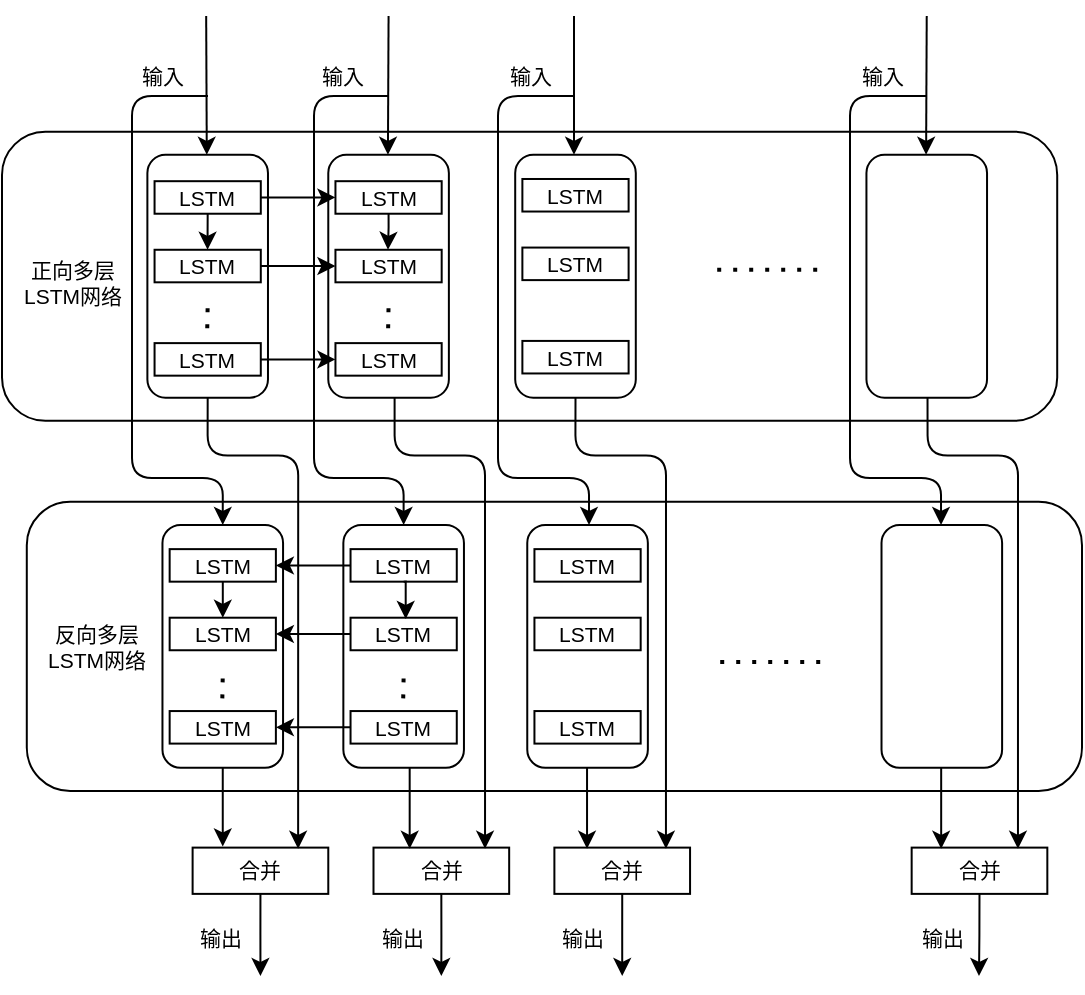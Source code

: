 <mxfile version="14.4.4" type="github">
  <diagram id="JIANmT2nnOIBF4YDTT5s" name="第 1 页">
    <mxGraphModel dx="677" dy="382" grid="1" gridSize="10" guides="1" tooltips="1" connect="1" arrows="1" fold="1" page="1" pageScale="1" pageWidth="827" pageHeight="1169" math="0" shadow="0">
      <root>
        <mxCell id="0" />
        <mxCell id="1" parent="0" />
        <mxCell id="ffXGzlUsW7iirdP9C00W-28" value="" style="rounded=1;whiteSpace=wrap;html=1;fillColor=none;container=0;fontSize=10.5;" vertex="1" parent="1">
          <mxGeometry x="120" y="387.828" width="527.607" height="144.578" as="geometry" />
        </mxCell>
        <mxCell id="ffXGzlUsW7iirdP9C00W-2" value="" style="rounded=1;whiteSpace=wrap;html=1;container=0;fontSize=10.5;" vertex="1" parent="1">
          <mxGeometry x="192.691" y="399.398" width="60.298" height="121.446" as="geometry" />
        </mxCell>
        <mxCell id="ffXGzlUsW7iirdP9C00W-5" value="" style="endArrow=none;dashed=1;html=1;dashPattern=1 3;strokeWidth=2;fontSize=10.5;" edge="1" parent="1">
          <mxGeometry x="132.393" y="330" width="44.262" height="40.678" as="geometry">
            <mxPoint x="222.622" y="486.145" as="sourcePoint" />
            <mxPoint x="222.84" y="474.578" as="targetPoint" />
          </mxGeometry>
        </mxCell>
        <mxCell id="ffXGzlUsW7iirdP9C00W-7" value="" style="rounded=1;whiteSpace=wrap;html=1;container=0;fontSize=10.5;" vertex="1" parent="1">
          <mxGeometry x="283.138" y="399.398" width="60.298" height="121.446" as="geometry" />
        </mxCell>
        <mxCell id="ffXGzlUsW7iirdP9C00W-12" value="" style="endArrow=none;dashed=1;html=1;dashPattern=1 3;strokeWidth=2;fontSize=10.5;" edge="1" parent="1">
          <mxGeometry x="132.393" y="330" width="44.262" height="40.678" as="geometry">
            <mxPoint x="313.069" y="486.145" as="sourcePoint" />
            <mxPoint x="313.287" y="474.578" as="targetPoint" />
          </mxGeometry>
        </mxCell>
        <mxCell id="ffXGzlUsW7iirdP9C00W-22" value="" style="rounded=1;whiteSpace=wrap;html=1;container=0;fontSize=10.5;" vertex="1" parent="1">
          <mxGeometry x="376.6" y="399.398" width="60.298" height="121.446" as="geometry" />
        </mxCell>
        <mxCell id="ffXGzlUsW7iirdP9C00W-23" value="" style="rounded=1;whiteSpace=wrap;html=1;container=0;fontSize=10.5;" vertex="1" parent="1">
          <mxGeometry x="552.218" y="399.398" width="60.298" height="121.446" as="geometry" />
        </mxCell>
        <mxCell id="ffXGzlUsW7iirdP9C00W-24" value="" style="endArrow=classic;html=1;entryX=0.5;entryY=0;entryDx=0;entryDy=0;edgeStyle=orthogonalEdgeStyle;fontSize=10.5;" edge="1" parent="1" target="ffXGzlUsW7iirdP9C00W-30">
          <mxGeometry x="132.393" y="330" width="44.262" height="40.678" as="geometry">
            <mxPoint x="223" y="370" as="sourcePoint" />
            <mxPoint x="479.106" y="457.229" as="targetPoint" />
            <Array as="points">
              <mxPoint x="223" y="370" />
              <mxPoint x="185" y="370" />
              <mxPoint x="185" y="561" />
              <mxPoint x="230" y="561" />
            </Array>
          </mxGeometry>
        </mxCell>
        <mxCell id="ffXGzlUsW7iirdP9C00W-25" value="" style="endArrow=classic;html=1;entryX=0.5;entryY=0;entryDx=0;entryDy=0;fontSize=10.5;" edge="1" parent="1">
          <mxGeometry x="132.393" y="330" width="44.262" height="40.678" as="geometry">
            <mxPoint x="313.287" y="330" as="sourcePoint" />
            <mxPoint x="312.971" y="399.398" as="targetPoint" />
          </mxGeometry>
        </mxCell>
        <mxCell id="ffXGzlUsW7iirdP9C00W-26" value="" style="endArrow=classic;html=1;entryX=0.5;entryY=0;entryDx=0;entryDy=0;fontSize=10.5;" edge="1" parent="1">
          <mxGeometry x="132.393" y="330" width="44.262" height="40.678" as="geometry">
            <mxPoint x="405.995" y="330" as="sourcePoint" />
            <mxPoint x="405.995" y="399.398" as="targetPoint" />
          </mxGeometry>
        </mxCell>
        <mxCell id="ffXGzlUsW7iirdP9C00W-27" value="" style="endArrow=classic;html=1;entryX=0.5;entryY=0;entryDx=0;entryDy=0;fontSize=10.5;" edge="1" parent="1">
          <mxGeometry x="132.393" y="330" width="44.262" height="40.678" as="geometry">
            <mxPoint x="582.366" y="330" as="sourcePoint" />
            <mxPoint x="582.05" y="399.398" as="targetPoint" />
          </mxGeometry>
        </mxCell>
        <mxCell id="ffXGzlUsW7iirdP9C00W-29" value="" style="rounded=1;whiteSpace=wrap;html=1;fillColor=none;container=0;fontSize=10.5;" vertex="1" parent="1">
          <mxGeometry x="132.393" y="572.892" width="527.607" height="144.578" as="geometry" />
        </mxCell>
        <mxCell id="ffXGzlUsW7iirdP9C00W-30" value="" style="rounded=1;whiteSpace=wrap;html=1;container=0;fontSize=10.5;" vertex="1" parent="1">
          <mxGeometry x="200.229" y="584.458" width="60.298" height="121.446" as="geometry" />
        </mxCell>
        <mxCell id="ffXGzlUsW7iirdP9C00W-31" value="" style="edgeStyle=orthogonalEdgeStyle;rounded=0;orthogonalLoop=1;jettySize=auto;html=1;fontSize=10.5;entryX=0.5;entryY=0;entryDx=0;entryDy=0;" edge="1" parent="1" source="ffXGzlUsW7iirdP9C00W-111" target="ffXGzlUsW7iirdP9C00W-110">
          <mxGeometry x="136.103" y="330.13" as="geometry">
            <mxPoint x="229.195" y="614.869" as="sourcePoint" />
            <mxPoint x="229.195" y="630.853" as="targetPoint" />
            <Array as="points">
              <mxPoint x="230" y="631" />
            </Array>
          </mxGeometry>
        </mxCell>
        <mxCell id="ffXGzlUsW7iirdP9C00W-35" value="" style="endArrow=none;dashed=1;html=1;dashPattern=1 3;strokeWidth=2;fontSize=10.5;" edge="1" parent="1">
          <mxGeometry x="132.393" y="330" width="44.262" height="40.678" as="geometry">
            <mxPoint x="230.159" y="671.205" as="sourcePoint" />
            <mxPoint x="230.378" y="659.639" as="targetPoint" />
          </mxGeometry>
        </mxCell>
        <mxCell id="ffXGzlUsW7iirdP9C00W-36" value="" style="rounded=1;whiteSpace=wrap;html=1;container=0;fontSize=10.5;" vertex="1" parent="1">
          <mxGeometry x="290.675" y="584.458" width="60.298" height="121.446" as="geometry" />
        </mxCell>
        <mxCell id="ffXGzlUsW7iirdP9C00W-41" value="" style="endArrow=none;dashed=1;html=1;dashPattern=1 3;strokeWidth=2;fontSize=10.5;" edge="1" parent="1">
          <mxGeometry x="132.393" y="330" width="44.262" height="40.678" as="geometry">
            <mxPoint x="320.606" y="671.205" as="sourcePoint" />
            <mxPoint x="320.824" y="659.639" as="targetPoint" />
          </mxGeometry>
        </mxCell>
        <mxCell id="ffXGzlUsW7iirdP9C00W-45" value="" style="rounded=1;whiteSpace=wrap;html=1;container=0;fontSize=10.5;" vertex="1" parent="1">
          <mxGeometry x="382.63" y="584.458" width="60.298" height="121.446" as="geometry" />
        </mxCell>
        <mxCell id="ffXGzlUsW7iirdP9C00W-46" value="" style="rounded=1;whiteSpace=wrap;html=1;container=0;fontSize=10.5;" vertex="1" parent="1">
          <mxGeometry x="559.755" y="584.458" width="60.298" height="121.446" as="geometry" />
        </mxCell>
        <mxCell id="ffXGzlUsW7iirdP9C00W-54" value="" style="endArrow=classic;html=1;entryX=0.5;entryY=0;entryDx=0;entryDy=0;fontSize=10.5;" edge="1" parent="1">
          <mxGeometry x="132.393" y="330" width="44.262" height="40.678" as="geometry">
            <mxPoint x="222.087" y="330" as="sourcePoint" />
            <mxPoint x="222.396" y="399.398" as="targetPoint" />
          </mxGeometry>
        </mxCell>
        <mxCell id="ffXGzlUsW7iirdP9C00W-55" value="" style="endArrow=classic;html=1;exitX=0.5;exitY=1;exitDx=0;exitDy=0;fontSize=10.5;" edge="1" parent="1" source="ffXGzlUsW7iirdP9C00W-30">
          <mxGeometry x="132.393" y="330" width="44.262" height="40.678" as="geometry">
            <mxPoint x="531.867" y="642.289" as="sourcePoint" />
            <mxPoint x="230.378" y="745.229" as="targetPoint" />
          </mxGeometry>
        </mxCell>
        <mxCell id="ffXGzlUsW7iirdP9C00W-57" value="" style="endArrow=classic;html=1;exitX=0.5;exitY=1;exitDx=0;exitDy=0;edgeStyle=orthogonalEdgeStyle;fontSize=10.5;" edge="1" parent="1" source="ffXGzlUsW7iirdP9C00W-2">
          <mxGeometry x="132.393" y="330" width="44.262" height="40.678" as="geometry">
            <mxPoint x="531.867" y="642.289" as="sourcePoint" />
            <mxPoint x="268.064" y="746.386" as="targetPoint" />
            <Array as="points">
              <mxPoint x="222.84" y="549.759" />
              <mxPoint x="268.064" y="549.759" />
            </Array>
          </mxGeometry>
        </mxCell>
        <mxCell id="ffXGzlUsW7iirdP9C00W-78" style="edgeStyle=orthogonalEdgeStyle;rounded=0;orthogonalLoop=1;jettySize=auto;html=1;exitX=0.5;exitY=1;exitDx=0;exitDy=0;fontSize=10.5;" edge="1" parent="1" source="ffXGzlUsW7iirdP9C00W-58">
          <mxGeometry x="132.393" y="330" as="geometry">
            <mxPoint x="249.221" y="810" as="targetPoint" />
          </mxGeometry>
        </mxCell>
        <mxCell id="ffXGzlUsW7iirdP9C00W-58" value="合并" style="rounded=0;whiteSpace=wrap;html=1;fillColor=none;container=0;fontSize=10.5;" vertex="1" parent="1">
          <mxGeometry x="215.303" y="745.807" width="67.835" height="23.133" as="geometry" />
        </mxCell>
        <mxCell id="ffXGzlUsW7iirdP9C00W-59" value="" style="endArrow=classic;html=1;entryX=0.5;entryY=0;entryDx=0;entryDy=0;edgeStyle=orthogonalEdgeStyle;fontSize=10.5;" edge="1" parent="1">
          <mxGeometry x="132.393" y="330" width="44.262" height="40.678" as="geometry">
            <mxPoint x="313" y="370" as="sourcePoint" />
            <mxPoint x="320.824" y="584.458" as="targetPoint" />
            <Array as="points">
              <mxPoint x="313" y="370" />
              <mxPoint x="276" y="370" />
              <mxPoint x="276" y="561" />
              <mxPoint x="321" y="561" />
            </Array>
          </mxGeometry>
        </mxCell>
        <mxCell id="ffXGzlUsW7iirdP9C00W-62" value="" style="endArrow=classic;html=1;entryX=0.25;entryY=0;entryDx=0;entryDy=0;fontSize=10.5;" edge="1" parent="1">
          <mxGeometry x="132.393" y="330" width="44.262" height="40.678" as="geometry">
            <mxPoint x="323.839" y="705.904" as="sourcePoint" />
            <mxPoint x="323.839" y="746.386" as="targetPoint" />
          </mxGeometry>
        </mxCell>
        <mxCell id="ffXGzlUsW7iirdP9C00W-63" value="" style="endArrow=classic;html=1;exitX=0.5;exitY=1;exitDx=0;exitDy=0;edgeStyle=orthogonalEdgeStyle;fontSize=10.5;" edge="1" parent="1">
          <mxGeometry x="132.393" y="330" width="44.262" height="40.678" as="geometry">
            <mxPoint x="316.302" y="520.843" as="sourcePoint" />
            <mxPoint x="361.525" y="746.386" as="targetPoint" />
            <Array as="points">
              <mxPoint x="316.302" y="549.759" />
              <mxPoint x="361.525" y="549.759" />
            </Array>
          </mxGeometry>
        </mxCell>
        <mxCell id="ffXGzlUsW7iirdP9C00W-79" style="edgeStyle=orthogonalEdgeStyle;rounded=0;orthogonalLoop=1;jettySize=auto;html=1;exitX=0.5;exitY=1;exitDx=0;exitDy=0;fontSize=10.5;" edge="1" parent="1" source="ffXGzlUsW7iirdP9C00W-64">
          <mxGeometry x="132.393" y="330" as="geometry">
            <mxPoint x="339.667" y="810" as="targetPoint" />
          </mxGeometry>
        </mxCell>
        <mxCell id="ffXGzlUsW7iirdP9C00W-64" value="合并" style="rounded=0;whiteSpace=wrap;html=1;fillColor=none;container=0;fontSize=10.5;" vertex="1" parent="1">
          <mxGeometry x="305.75" y="745.807" width="67.835" height="23.133" as="geometry" />
        </mxCell>
        <mxCell id="ffXGzlUsW7iirdP9C00W-65" value="" style="endArrow=classic;html=1;entryX=0.5;entryY=0;entryDx=0;entryDy=0;edgeStyle=orthogonalEdgeStyle;fontSize=10.5;" edge="1" parent="1">
          <mxGeometry x="132.393" y="330" width="44.262" height="40.678" as="geometry">
            <mxPoint x="406" y="370" as="sourcePoint" />
            <mxPoint x="413.51" y="584.458" as="targetPoint" />
            <Array as="points">
              <mxPoint x="406" y="370" />
              <mxPoint x="368" y="370" />
              <mxPoint x="368" y="561" />
              <mxPoint x="414" y="561" />
            </Array>
          </mxGeometry>
        </mxCell>
        <mxCell id="ffXGzlUsW7iirdP9C00W-67" value="" style="endArrow=classic;html=1;exitX=0.5;exitY=1;exitDx=0;exitDy=0;edgeStyle=orthogonalEdgeStyle;fontSize=10.5;" edge="1" parent="1">
          <mxGeometry x="132.393" y="330" width="44.262" height="40.678" as="geometry">
            <mxPoint x="406.749" y="520.843" as="sourcePoint" />
            <mxPoint x="451.972" y="746.386" as="targetPoint" />
            <Array as="points">
              <mxPoint x="406.749" y="549.759" />
              <mxPoint x="451.972" y="549.759" />
            </Array>
          </mxGeometry>
        </mxCell>
        <mxCell id="ffXGzlUsW7iirdP9C00W-68" value="" style="endArrow=classic;html=1;entryX=0.25;entryY=0;entryDx=0;entryDy=0;fontSize=10.5;" edge="1" parent="1">
          <mxGeometry x="132.393" y="330" width="44.262" height="40.678" as="geometry">
            <mxPoint x="412.522" y="705.904" as="sourcePoint" />
            <mxPoint x="412.522" y="746.386" as="targetPoint" />
          </mxGeometry>
        </mxCell>
        <mxCell id="ffXGzlUsW7iirdP9C00W-80" style="edgeStyle=orthogonalEdgeStyle;rounded=0;orthogonalLoop=1;jettySize=auto;html=1;exitX=0.5;exitY=1;exitDx=0;exitDy=0;fontSize=10.5;" edge="1" parent="1" source="ffXGzlUsW7iirdP9C00W-69">
          <mxGeometry x="132.393" y="330" as="geometry">
            <mxPoint x="430.114" y="810" as="targetPoint" />
          </mxGeometry>
        </mxCell>
        <mxCell id="ffXGzlUsW7iirdP9C00W-69" value="合并" style="rounded=0;whiteSpace=wrap;html=1;fillColor=none;container=0;fontSize=10.5;" vertex="1" parent="1">
          <mxGeometry x="396.197" y="745.807" width="67.835" height="23.133" as="geometry" />
        </mxCell>
        <mxCell id="ffXGzlUsW7iirdP9C00W-70" value="" style="endArrow=classic;html=1;entryX=0.5;entryY=0;entryDx=0;entryDy=0;edgeStyle=orthogonalEdgeStyle;fontSize=10.5;" edge="1" parent="1">
          <mxGeometry x="132.393" y="330" width="44.262" height="40.678" as="geometry">
            <mxPoint x="582" y="370" as="sourcePoint" />
            <mxPoint x="589.519" y="584.458" as="targetPoint" />
            <Array as="points">
              <mxPoint x="582" y="370" />
              <mxPoint x="544" y="370" />
              <mxPoint x="544" y="561" />
              <mxPoint x="590" y="561" />
            </Array>
          </mxGeometry>
        </mxCell>
        <mxCell id="ffXGzlUsW7iirdP9C00W-71" value="" style="endArrow=classic;html=1;exitX=0.5;exitY=1;exitDx=0;exitDy=0;edgeStyle=orthogonalEdgeStyle;fontSize=10.5;" edge="1" parent="1">
          <mxGeometry x="132.393" y="330" width="44.262" height="40.678" as="geometry">
            <mxPoint x="582.758" y="520.843" as="sourcePoint" />
            <mxPoint x="627.982" y="746.386" as="targetPoint" />
            <Array as="points">
              <mxPoint x="582.758" y="549.759" />
              <mxPoint x="627.982" y="549.759" />
            </Array>
          </mxGeometry>
        </mxCell>
        <mxCell id="ffXGzlUsW7iirdP9C00W-72" value="" style="endArrow=classic;html=1;entryX=0.25;entryY=0;entryDx=0;entryDy=0;fontSize=10.5;" edge="1" parent="1">
          <mxGeometry x="132.393" y="330" width="44.262" height="40.678" as="geometry">
            <mxPoint x="589.587" y="705.904" as="sourcePoint" />
            <mxPoint x="589.587" y="746.386" as="targetPoint" />
          </mxGeometry>
        </mxCell>
        <mxCell id="ffXGzlUsW7iirdP9C00W-81" style="edgeStyle=orthogonalEdgeStyle;rounded=0;orthogonalLoop=1;jettySize=auto;html=1;exitX=0.5;exitY=1;exitDx=0;exitDy=0;fontSize=10.5;" edge="1" parent="1" source="ffXGzlUsW7iirdP9C00W-73">
          <mxGeometry x="132.393" y="330" as="geometry">
            <mxPoint x="608.496" y="810" as="targetPoint" />
          </mxGeometry>
        </mxCell>
        <mxCell id="ffXGzlUsW7iirdP9C00W-73" value="合并" style="rounded=0;whiteSpace=wrap;html=1;fillColor=none;container=0;fontSize=10.5;" vertex="1" parent="1">
          <mxGeometry x="574.829" y="745.807" width="67.835" height="23.133" as="geometry" />
        </mxCell>
        <mxCell id="ffXGzlUsW7iirdP9C00W-83" value="" style="endArrow=none;dashed=1;html=1;dashPattern=1 3;strokeWidth=2;fontSize=10.5;" edge="1" parent="1">
          <mxGeometry x="132.393" y="330" width="44.262" height="40.678" as="geometry">
            <mxPoint x="479.106" y="653.028" as="sourcePoint" />
            <mxPoint x="531.867" y="653.028" as="targetPoint" />
          </mxGeometry>
        </mxCell>
        <mxCell id="ffXGzlUsW7iirdP9C00W-84" value="" style="endArrow=none;dashed=1;html=1;dashPattern=1 3;strokeWidth=2;fontSize=10.5;" edge="1" parent="1">
          <mxGeometry x="132.393" y="330" width="44.262" height="40.678" as="geometry">
            <mxPoint x="477.599" y="456.818" as="sourcePoint" />
            <mxPoint x="530.36" y="456.818" as="targetPoint" />
          </mxGeometry>
        </mxCell>
        <mxCell id="ffXGzlUsW7iirdP9C00W-85" value="正向多层&lt;br style=&quot;font-size: 10.5px;&quot;&gt;LSTM网络" style="text;html=1;align=center;verticalAlign=middle;resizable=0;points=[];autosize=1;container=0;fontSize=10.5;" vertex="1" parent="1">
          <mxGeometry x="120" y="447.92" width="70" height="30" as="geometry" />
        </mxCell>
        <mxCell id="ffXGzlUsW7iirdP9C00W-86" value="反向多层&lt;br style=&quot;font-size: 10.5px;&quot;&gt;LSTM网络" style="text;html=1;align=center;verticalAlign=middle;resizable=0;points=[];autosize=1;container=0;fontSize=10.5;" vertex="1" parent="1">
          <mxGeometry x="132.391" y="630.183" width="70" height="30" as="geometry" />
        </mxCell>
        <mxCell id="ffXGzlUsW7iirdP9C00W-91" value="输入" style="text;html=1;align=center;verticalAlign=middle;resizable=0;points=[];autosize=1;container=0;fontSize=10.5;" vertex="1" parent="1">
          <mxGeometry x="179.821" y="349.999" width="40" height="20" as="geometry" />
        </mxCell>
        <mxCell id="ffXGzlUsW7iirdP9C00W-93" value="输入" style="text;html=1;align=center;verticalAlign=middle;resizable=0;points=[];autosize=1;container=0;fontSize=10.5;" vertex="1" parent="1">
          <mxGeometry x="270.268" y="349.999" width="40" height="20" as="geometry" />
        </mxCell>
        <mxCell id="ffXGzlUsW7iirdP9C00W-94" value="输入" style="text;html=1;align=center;verticalAlign=middle;resizable=0;points=[];autosize=1;container=0;fontSize=10.5;" vertex="1" parent="1">
          <mxGeometry x="363.8" y="349.999" width="40" height="20" as="geometry" />
        </mxCell>
        <mxCell id="ffXGzlUsW7iirdP9C00W-95" value="输入" style="text;html=1;align=center;verticalAlign=middle;resizable=0;points=[];autosize=1;container=0;fontSize=10.5;" vertex="1" parent="1">
          <mxGeometry x="539.998" y="349.999" width="40" height="20" as="geometry" />
        </mxCell>
        <mxCell id="ffXGzlUsW7iirdP9C00W-96" value="输出" style="text;html=1;align=center;verticalAlign=middle;resizable=0;points=[];autosize=1;container=0;fontSize=10.5;" vertex="1" parent="1">
          <mxGeometry x="209.395" y="781.084" width="40" height="20" as="geometry" />
        </mxCell>
        <mxCell id="ffXGzlUsW7iirdP9C00W-97" value="输出" style="text;html=1;align=center;verticalAlign=middle;resizable=0;points=[];autosize=1;container=0;fontSize=10.5;" vertex="1" parent="1">
          <mxGeometry x="299.842" y="781.084" width="40" height="20" as="geometry" />
        </mxCell>
        <mxCell id="ffXGzlUsW7iirdP9C00W-98" value="输出" style="text;html=1;align=center;verticalAlign=middle;resizable=0;points=[];autosize=1;container=0;fontSize=10.5;" vertex="1" parent="1">
          <mxGeometry x="389.745" y="781.084" width="40" height="20" as="geometry" />
        </mxCell>
        <mxCell id="ffXGzlUsW7iirdP9C00W-99" value="输出" style="text;html=1;align=center;verticalAlign=middle;resizable=0;points=[];autosize=1;container=0;fontSize=10.5;" vertex="1" parent="1">
          <mxGeometry x="569.904" y="781.084" width="40" height="20" as="geometry" />
        </mxCell>
        <mxCell id="ffXGzlUsW7iirdP9C00W-101" value="LSTM" style="rounded=0;whiteSpace=wrap;html=1;fillColor=none;container=0;fontSize=10.5;" vertex="1" parent="1">
          <mxGeometry x="196.282" y="412.593" width="53.115" height="16.271" as="geometry" />
        </mxCell>
        <mxCell id="ffXGzlUsW7iirdP9C00W-102" value="LSTM" style="rounded=0;whiteSpace=wrap;html=1;fillColor=none;container=0;fontSize=10.5;" vertex="1" parent="1">
          <mxGeometry x="196.282" y="493.558" width="53.115" height="16.271" as="geometry" />
        </mxCell>
        <mxCell id="ffXGzlUsW7iirdP9C00W-103" value="LSTM" style="rounded=0;whiteSpace=wrap;html=1;fillColor=none;container=0;fontSize=10.5;" vertex="1" parent="1">
          <mxGeometry x="196.282" y="446.884" width="53.115" height="16.271" as="geometry" />
        </mxCell>
        <mxCell id="ffXGzlUsW7iirdP9C00W-105" style="edgeStyle=orthogonalEdgeStyle;rounded=0;orthogonalLoop=1;jettySize=auto;html=1;exitX=0.5;exitY=1;exitDx=0;exitDy=0;fontSize=10.5;" edge="1" parent="1" source="ffXGzlUsW7iirdP9C00W-101" target="ffXGzlUsW7iirdP9C00W-103">
          <mxGeometry x="132.393" y="330" as="geometry">
            <Array as="points">
              <mxPoint x="223" y="438" />
              <mxPoint x="223" y="438" />
            </Array>
          </mxGeometry>
        </mxCell>
        <mxCell id="ffXGzlUsW7iirdP9C00W-107" value="LSTM" style="rounded=0;whiteSpace=wrap;html=1;fillColor=none;container=0;fontSize=10.5;" vertex="1" parent="1">
          <mxGeometry x="286.727" y="446.884" width="53.115" height="16.271" as="geometry" />
        </mxCell>
        <mxCell id="ffXGzlUsW7iirdP9C00W-14" value="" style="edgeStyle=orthogonalEdgeStyle;rounded=0;orthogonalLoop=1;jettySize=auto;html=1;exitX=1;exitY=0.5;exitDx=0;exitDy=0;entryX=0;entryY=0.5;entryDx=0;entryDy=0;fontSize=10.5;" edge="1" parent="1" source="ffXGzlUsW7iirdP9C00W-103" target="ffXGzlUsW7iirdP9C00W-107">
          <mxGeometry x="132.393" y="330" as="geometry">
            <mxPoint x="228.129" y="455.02" as="sourcePoint" />
            <mxPoint x="298.213" y="455.02" as="targetPoint" />
          </mxGeometry>
        </mxCell>
        <mxCell id="ffXGzlUsW7iirdP9C00W-108" value="LSTM" style="rounded=0;whiteSpace=wrap;html=1;fillColor=none;container=0;fontSize=10.5;" vertex="1" parent="1">
          <mxGeometry x="286.727" y="412.593" width="53.115" height="16.271" as="geometry" />
        </mxCell>
        <mxCell id="ffXGzlUsW7iirdP9C00W-13" value="" style="edgeStyle=orthogonalEdgeStyle;rounded=0;orthogonalLoop=1;jettySize=auto;html=1;exitX=1;exitY=0.5;exitDx=0;exitDy=0;entryX=0;entryY=0.5;entryDx=0;entryDy=0;fontSize=10.5;" edge="1" parent="1" source="ffXGzlUsW7iirdP9C00W-101" target="ffXGzlUsW7iirdP9C00W-108">
          <mxGeometry x="132.393" y="330" as="geometry">
            <mxPoint x="228.129" y="420.321" as="sourcePoint" />
            <mxPoint x="298.213" y="420.305" as="targetPoint" />
          </mxGeometry>
        </mxCell>
        <mxCell id="ffXGzlUsW7iirdP9C00W-8" value="" style="edgeStyle=orthogonalEdgeStyle;rounded=0;orthogonalLoop=1;jettySize=auto;html=1;entryX=0.5;entryY=0;entryDx=0;entryDy=0;exitX=0.5;exitY=1;exitDx=0;exitDy=0;fontSize=10.5;" edge="1" parent="1" source="ffXGzlUsW7iirdP9C00W-108" target="ffXGzlUsW7iirdP9C00W-107">
          <mxGeometry x="132.393" y="330" as="geometry">
            <mxPoint x="308.394" y="429.678" as="sourcePoint" />
            <mxPoint x="308.394" y="445.663" as="targetPoint" />
            <Array as="points">
              <mxPoint x="312.984" y="435.763" />
              <mxPoint x="312.984" y="435.763" />
              <mxPoint x="312.984" y="447.153" />
            </Array>
          </mxGeometry>
        </mxCell>
        <mxCell id="ffXGzlUsW7iirdP9C00W-109" value="LSTM" style="rounded=0;whiteSpace=wrap;html=1;fillColor=none;container=0;fontSize=10.5;" vertex="1" parent="1">
          <mxGeometry x="286.727" y="493.558" width="53.115" height="16.271" as="geometry" />
        </mxCell>
        <mxCell id="ffXGzlUsW7iirdP9C00W-15" value="" style="edgeStyle=orthogonalEdgeStyle;rounded=0;orthogonalLoop=1;jettySize=auto;html=1;exitX=1;exitY=0.5;exitDx=0;exitDy=0;entryX=0;entryY=0.5;entryDx=0;entryDy=0;fontSize=10.5;" edge="1" parent="1" source="ffXGzlUsW7iirdP9C00W-102" target="ffXGzlUsW7iirdP9C00W-109">
          <mxGeometry x="132.393" y="330" as="geometry">
            <mxPoint x="228.129" y="501.285" as="sourcePoint" />
            <mxPoint x="298.213" y="501.274" as="targetPoint" />
          </mxGeometry>
        </mxCell>
        <mxCell id="ffXGzlUsW7iirdP9C00W-110" value="LSTM" style="rounded=0;whiteSpace=wrap;html=1;fillColor=none;container=0;fontSize=10.5;" vertex="1" parent="1">
          <mxGeometry x="203.824" y="630.854" width="53.115" height="16.271" as="geometry" />
        </mxCell>
        <mxCell id="ffXGzlUsW7iirdP9C00W-111" value="LSTM" style="rounded=0;whiteSpace=wrap;html=1;fillColor=none;container=0;fontSize=10.5;" vertex="1" parent="1">
          <mxGeometry x="203.824" y="596.563" width="53.115" height="16.271" as="geometry" />
        </mxCell>
        <mxCell id="ffXGzlUsW7iirdP9C00W-112" value="LSTM" style="rounded=0;whiteSpace=wrap;html=1;fillColor=none;container=0;fontSize=10.5;" vertex="1" parent="1">
          <mxGeometry x="203.824" y="677.528" width="53.115" height="16.271" as="geometry" />
        </mxCell>
        <mxCell id="ffXGzlUsW7iirdP9C00W-113" value="LSTM" style="rounded=0;whiteSpace=wrap;html=1;fillColor=none;container=0;fontSize=10.5;" vertex="1" parent="1">
          <mxGeometry x="294.27" y="630.854" width="53.115" height="16.271" as="geometry" />
        </mxCell>
        <mxCell id="ffXGzlUsW7iirdP9C00W-75" value="" style="edgeStyle=orthogonalEdgeStyle;rounded=0;orthogonalLoop=1;jettySize=auto;html=1;entryX=1;entryY=0.5;entryDx=0;entryDy=0;exitX=0;exitY=0.5;exitDx=0;exitDy=0;fontSize=10.5;" edge="1" parent="1" source="ffXGzlUsW7iirdP9C00W-113" target="ffXGzlUsW7iirdP9C00W-110">
          <mxGeometry x="132.393" y="330" as="geometry">
            <mxPoint x="305.75" y="642.289" as="sourcePoint" />
            <mxPoint x="245.452" y="642.289" as="targetPoint" />
          </mxGeometry>
        </mxCell>
        <mxCell id="ffXGzlUsW7iirdP9C00W-114" value="LSTM" style="rounded=0;whiteSpace=wrap;html=1;fillColor=none;container=0;fontSize=10.5;" vertex="1" parent="1">
          <mxGeometry x="294.27" y="596.563" width="53.115" height="16.271" as="geometry" />
        </mxCell>
        <mxCell id="ffXGzlUsW7iirdP9C00W-76" value="" style="edgeStyle=orthogonalEdgeStyle;rounded=0;orthogonalLoop=1;jettySize=auto;html=1;exitX=0;exitY=0.5;exitDx=0;exitDy=0;entryX=1;entryY=0.5;entryDx=0;entryDy=0;fontSize=10.5;" edge="1" parent="1" source="ffXGzlUsW7iirdP9C00W-114" target="ffXGzlUsW7iirdP9C00W-111">
          <mxGeometry x="132.393" y="330" as="geometry">
            <mxPoint x="305.75" y="605.381" as="sourcePoint" />
            <mxPoint x="235.667" y="605.381" as="targetPoint" />
          </mxGeometry>
        </mxCell>
        <mxCell id="ffXGzlUsW7iirdP9C00W-37" value="" style="edgeStyle=orthogonalEdgeStyle;rounded=0;orthogonalLoop=1;jettySize=auto;html=1;exitX=0.5;exitY=1;exitDx=0;exitDy=0;entryX=0.522;entryY=0.037;entryDx=0;entryDy=0;entryPerimeter=0;fontSize=10.5;" edge="1" parent="1" source="ffXGzlUsW7iirdP9C00W-114" target="ffXGzlUsW7iirdP9C00W-113">
          <mxGeometry x="132.393" y="330" as="geometry">
            <mxPoint x="315.932" y="614.739" as="sourcePoint" />
            <mxPoint x="315.932" y="630.723" as="targetPoint" />
            <Array as="points">
              <mxPoint x="321.836" y="613.119" />
              <mxPoint x="321.836" y="631.017" />
            </Array>
          </mxGeometry>
        </mxCell>
        <mxCell id="ffXGzlUsW7iirdP9C00W-115" value="LSTM" style="rounded=0;whiteSpace=wrap;html=1;fillColor=none;container=0;fontSize=10.5;" vertex="1" parent="1">
          <mxGeometry x="294.27" y="677.528" width="53.115" height="16.271" as="geometry" />
        </mxCell>
        <mxCell id="ffXGzlUsW7iirdP9C00W-44" value="" style="edgeStyle=orthogonalEdgeStyle;rounded=0;orthogonalLoop=1;jettySize=auto;html=1;exitX=0;exitY=0.5;exitDx=0;exitDy=0;entryX=1;entryY=0.5;entryDx=0;entryDy=0;fontSize=10.5;" edge="1" parent="1" source="ffXGzlUsW7iirdP9C00W-115" target="ffXGzlUsW7iirdP9C00W-112">
          <mxGeometry x="132.393" y="330" as="geometry">
            <mxPoint x="305.75" y="686.345" as="sourcePoint" />
            <mxPoint x="235.667" y="686.345" as="targetPoint" />
          </mxGeometry>
        </mxCell>
        <mxCell id="ffXGzlUsW7iirdP9C00W-116" value="LSTM" style="rounded=0;whiteSpace=wrap;html=1;fillColor=none;container=0;fontSize=10.5;" vertex="1" parent="1">
          <mxGeometry x="380.191" y="445.786" width="53.115" height="16.271" as="geometry" />
        </mxCell>
        <mxCell id="ffXGzlUsW7iirdP9C00W-117" value="LSTM" style="rounded=0;whiteSpace=wrap;html=1;fillColor=none;container=0;fontSize=10.5;" vertex="1" parent="1">
          <mxGeometry x="380.191" y="411.494" width="53.115" height="16.271" as="geometry" />
        </mxCell>
        <mxCell id="ffXGzlUsW7iirdP9C00W-118" value="LSTM" style="rounded=0;whiteSpace=wrap;html=1;fillColor=none;container=0;fontSize=10.5;" vertex="1" parent="1">
          <mxGeometry x="380.191" y="492.46" width="53.115" height="16.271" as="geometry" />
        </mxCell>
        <mxCell id="ffXGzlUsW7iirdP9C00W-119" value="LSTM" style="rounded=0;whiteSpace=wrap;html=1;fillColor=none;container=0;fontSize=10.5;" vertex="1" parent="1">
          <mxGeometry x="386.22" y="630.854" width="53.115" height="16.271" as="geometry" />
        </mxCell>
        <mxCell id="ffXGzlUsW7iirdP9C00W-120" value="LSTM" style="rounded=0;whiteSpace=wrap;html=1;fillColor=none;container=0;fontSize=10.5;" vertex="1" parent="1">
          <mxGeometry x="386.22" y="596.563" width="53.115" height="16.271" as="geometry" />
        </mxCell>
        <mxCell id="ffXGzlUsW7iirdP9C00W-121" value="LSTM" style="rounded=0;whiteSpace=wrap;html=1;fillColor=none;container=0;fontSize=10.5;" vertex="1" parent="1">
          <mxGeometry x="386.22" y="677.528" width="53.115" height="16.271" as="geometry" />
        </mxCell>
      </root>
    </mxGraphModel>
  </diagram>
</mxfile>
